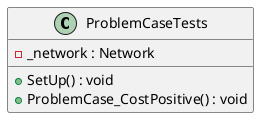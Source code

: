 @startuml
class ProblemCaseTests {
    - _network : Network
    + SetUp() : void
    + ProblemCase_CostPositive() : void
}
@enduml
